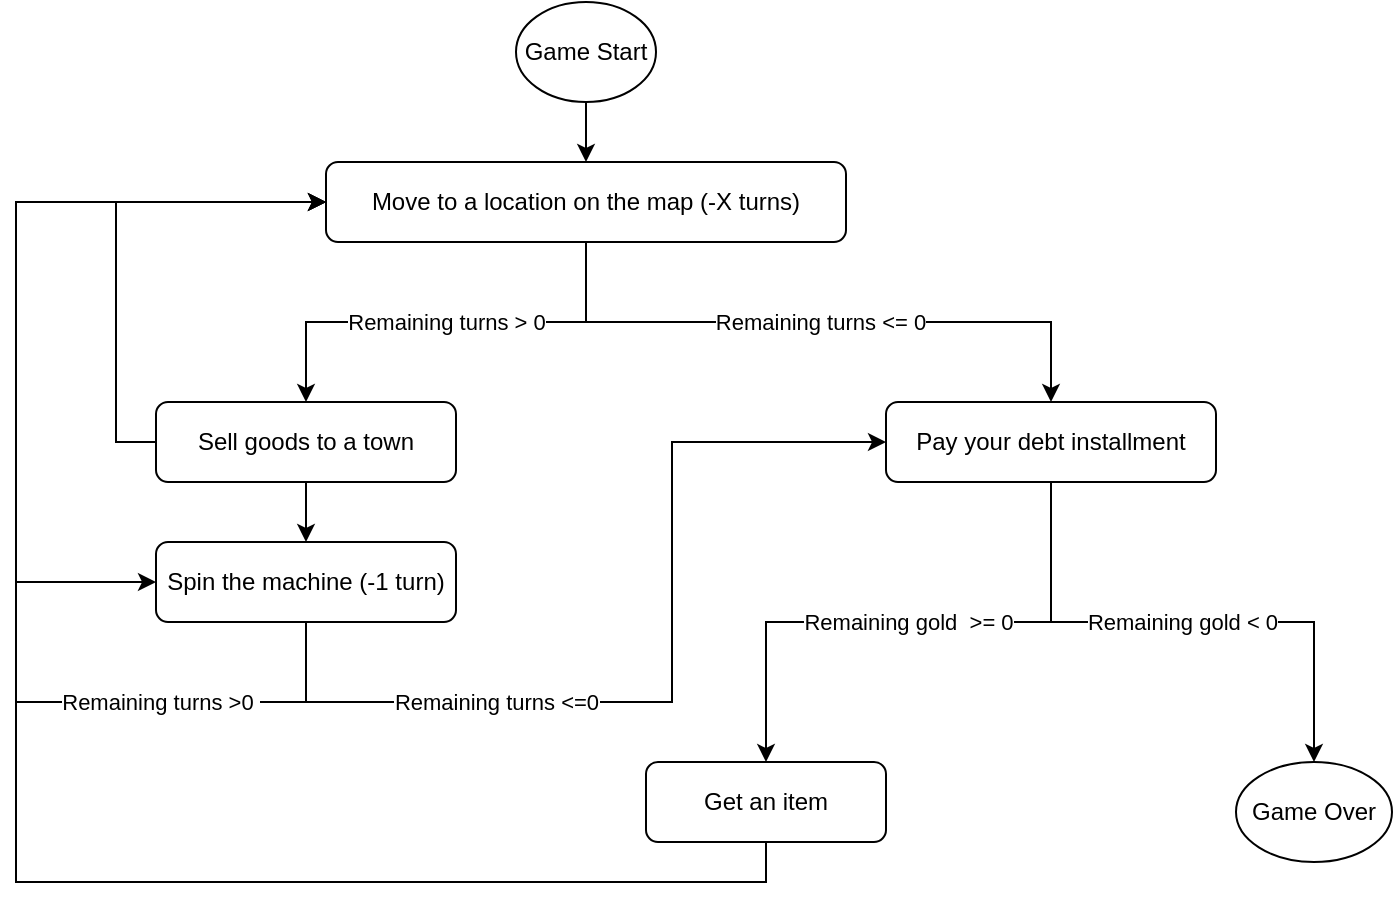 <mxfile version="14.5.8" type="device"><diagram id="C5RBs43oDa-KdzZeNtuy" name="Page-1"><mxGraphModel dx="1185" dy="603" grid="1" gridSize="10" guides="1" tooltips="1" connect="1" arrows="1" fold="1" page="1" pageScale="1" pageWidth="827" pageHeight="1169" math="0" shadow="0"><root><mxCell id="WIyWlLk6GJQsqaUBKTNV-0"/><mxCell id="WIyWlLk6GJQsqaUBKTNV-1" parent="WIyWlLk6GJQsqaUBKTNV-0"/><mxCell id="OmEYhbAZ_-l4mQ16rrid-5" value="Remaining turns &amp;gt; 0" style="edgeStyle=orthogonalEdgeStyle;rounded=0;orthogonalLoop=1;jettySize=auto;html=1;exitX=0.5;exitY=1;exitDx=0;exitDy=0;entryX=0.5;entryY=0;entryDx=0;entryDy=0;" edge="1" parent="WIyWlLk6GJQsqaUBKTNV-1" source="WIyWlLk6GJQsqaUBKTNV-3" target="OmEYhbAZ_-l4mQ16rrid-4"><mxGeometry relative="1" as="geometry"/></mxCell><mxCell id="OmEYhbAZ_-l4mQ16rrid-9" value="Remaining turns &amp;lt;= 0" style="edgeStyle=orthogonalEdgeStyle;rounded=0;orthogonalLoop=1;jettySize=auto;html=1;exitX=0.5;exitY=1;exitDx=0;exitDy=0;entryX=0.5;entryY=0;entryDx=0;entryDy=0;" edge="1" parent="WIyWlLk6GJQsqaUBKTNV-1" source="WIyWlLk6GJQsqaUBKTNV-3" target="OmEYhbAZ_-l4mQ16rrid-7"><mxGeometry relative="1" as="geometry"/></mxCell><mxCell id="WIyWlLk6GJQsqaUBKTNV-3" value="Move to a location on the map (-X turns)" style="rounded=1;whiteSpace=wrap;html=1;fontSize=12;glass=0;strokeWidth=1;shadow=0;" parent="WIyWlLk6GJQsqaUBKTNV-1" vertex="1"><mxGeometry x="275" y="140" width="260" height="40" as="geometry"/></mxCell><mxCell id="OmEYhbAZ_-l4mQ16rrid-2" style="edgeStyle=orthogonalEdgeStyle;rounded=0;orthogonalLoop=1;jettySize=auto;html=1;exitX=0.5;exitY=1;exitDx=0;exitDy=0;entryX=0.5;entryY=0;entryDx=0;entryDy=0;" edge="1" parent="WIyWlLk6GJQsqaUBKTNV-1" source="OmEYhbAZ_-l4mQ16rrid-0" target="WIyWlLk6GJQsqaUBKTNV-3"><mxGeometry relative="1" as="geometry"/></mxCell><mxCell id="OmEYhbAZ_-l4mQ16rrid-0" value="Game Start" style="ellipse;whiteSpace=wrap;html=1;" vertex="1" parent="WIyWlLk6GJQsqaUBKTNV-1"><mxGeometry x="370" y="60" width="70" height="50" as="geometry"/></mxCell><mxCell id="OmEYhbAZ_-l4mQ16rrid-13" style="edgeStyle=orthogonalEdgeStyle;rounded=0;orthogonalLoop=1;jettySize=auto;html=1;exitX=0.5;exitY=1;exitDx=0;exitDy=0;" edge="1" parent="WIyWlLk6GJQsqaUBKTNV-1" source="OmEYhbAZ_-l4mQ16rrid-4" target="OmEYhbAZ_-l4mQ16rrid-12"><mxGeometry relative="1" as="geometry"/></mxCell><mxCell id="OmEYhbAZ_-l4mQ16rrid-33" style="edgeStyle=orthogonalEdgeStyle;rounded=0;orthogonalLoop=1;jettySize=auto;html=1;exitX=0;exitY=0.5;exitDx=0;exitDy=0;entryX=0;entryY=0.5;entryDx=0;entryDy=0;" edge="1" parent="WIyWlLk6GJQsqaUBKTNV-1" source="OmEYhbAZ_-l4mQ16rrid-4" target="WIyWlLk6GJQsqaUBKTNV-3"><mxGeometry relative="1" as="geometry"/></mxCell><mxCell id="OmEYhbAZ_-l4mQ16rrid-4" value="Sell goods to a town" style="rounded=1;whiteSpace=wrap;html=1;fontSize=12;glass=0;strokeWidth=1;shadow=0;" vertex="1" parent="WIyWlLk6GJQsqaUBKTNV-1"><mxGeometry x="190" y="260" width="150" height="40" as="geometry"/></mxCell><mxCell id="OmEYhbAZ_-l4mQ16rrid-30" value="Remaining gold &amp;lt; 0" style="edgeStyle=orthogonalEdgeStyle;rounded=0;orthogonalLoop=1;jettySize=auto;html=1;exitX=0.5;exitY=1;exitDx=0;exitDy=0;entryX=0.5;entryY=0;entryDx=0;entryDy=0;" edge="1" parent="WIyWlLk6GJQsqaUBKTNV-1" source="OmEYhbAZ_-l4mQ16rrid-7" target="OmEYhbAZ_-l4mQ16rrid-25"><mxGeometry x="-0.002" relative="1" as="geometry"><mxPoint as="offset"/></mxGeometry></mxCell><mxCell id="OmEYhbAZ_-l4mQ16rrid-31" value="Remaining gold&amp;nbsp; &amp;gt;= 0" style="edgeStyle=orthogonalEdgeStyle;rounded=0;orthogonalLoop=1;jettySize=auto;html=1;exitX=0.5;exitY=1;exitDx=0;exitDy=0;" edge="1" parent="WIyWlLk6GJQsqaUBKTNV-1" source="OmEYhbAZ_-l4mQ16rrid-7" target="OmEYhbAZ_-l4mQ16rrid-21"><mxGeometry relative="1" as="geometry"/></mxCell><mxCell id="OmEYhbAZ_-l4mQ16rrid-7" value="Pay your debt installment" style="rounded=1;whiteSpace=wrap;html=1;fontSize=12;glass=0;strokeWidth=1;shadow=0;" vertex="1" parent="WIyWlLk6GJQsqaUBKTNV-1"><mxGeometry x="555" y="260" width="165" height="40" as="geometry"/></mxCell><mxCell id="OmEYhbAZ_-l4mQ16rrid-18" value="Remaining turns &amp;lt;=0" style="edgeStyle=orthogonalEdgeStyle;rounded=0;orthogonalLoop=1;jettySize=auto;html=1;exitX=0.5;exitY=1;exitDx=0;exitDy=0;entryX=0;entryY=0.5;entryDx=0;entryDy=0;" edge="1" parent="WIyWlLk6GJQsqaUBKTNV-1" source="OmEYhbAZ_-l4mQ16rrid-12" target="OmEYhbAZ_-l4mQ16rrid-7"><mxGeometry x="-0.413" relative="1" as="geometry"><mxPoint x="265" y="480" as="targetPoint"/><Array as="points"><mxPoint x="265" y="410"/><mxPoint x="448" y="410"/><mxPoint x="448" y="280"/></Array><mxPoint as="offset"/></mxGeometry></mxCell><mxCell id="OmEYhbAZ_-l4mQ16rrid-19" style="edgeStyle=orthogonalEdgeStyle;rounded=0;orthogonalLoop=1;jettySize=auto;html=1;exitX=0.5;exitY=1;exitDx=0;exitDy=0;entryX=0;entryY=0.5;entryDx=0;entryDy=0;" edge="1" parent="WIyWlLk6GJQsqaUBKTNV-1" source="OmEYhbAZ_-l4mQ16rrid-12" target="WIyWlLk6GJQsqaUBKTNV-3"><mxGeometry relative="1" as="geometry"><Array as="points"><mxPoint x="265" y="410"/><mxPoint x="120" y="410"/><mxPoint x="120" y="160"/></Array></mxGeometry></mxCell><mxCell id="OmEYhbAZ_-l4mQ16rrid-12" value="Spin the machine (-1 turn)" style="rounded=1;whiteSpace=wrap;html=1;fontSize=12;glass=0;strokeWidth=1;shadow=0;" vertex="1" parent="WIyWlLk6GJQsqaUBKTNV-1"><mxGeometry x="190" y="330" width="150" height="40" as="geometry"/></mxCell><mxCell id="OmEYhbAZ_-l4mQ16rrid-14" value="Remaining turns &amp;gt;0&amp;nbsp;" style="edgeStyle=orthogonalEdgeStyle;rounded=0;orthogonalLoop=1;jettySize=auto;html=1;exitX=0.5;exitY=1;exitDx=0;exitDy=0;" edge="1" parent="WIyWlLk6GJQsqaUBKTNV-1" source="OmEYhbAZ_-l4mQ16rrid-12"><mxGeometry x="-0.279" relative="1" as="geometry"><mxPoint x="190" y="350" as="targetPoint"/><Array as="points"><mxPoint x="265" y="410"/><mxPoint x="120" y="410"/><mxPoint x="120" y="350"/></Array><mxPoint as="offset"/></mxGeometry></mxCell><mxCell id="OmEYhbAZ_-l4mQ16rrid-32" style="edgeStyle=orthogonalEdgeStyle;rounded=0;orthogonalLoop=1;jettySize=auto;html=1;exitX=0.5;exitY=1;exitDx=0;exitDy=0;entryX=0;entryY=0.5;entryDx=0;entryDy=0;" edge="1" parent="WIyWlLk6GJQsqaUBKTNV-1" source="OmEYhbAZ_-l4mQ16rrid-21" target="WIyWlLk6GJQsqaUBKTNV-3"><mxGeometry relative="1" as="geometry"><Array as="points"><mxPoint x="495" y="500"/><mxPoint x="120" y="500"/><mxPoint x="120" y="160"/></Array></mxGeometry></mxCell><mxCell id="OmEYhbAZ_-l4mQ16rrid-21" value="Get an item" style="rounded=1;whiteSpace=wrap;html=1;fontSize=12;glass=0;strokeWidth=1;shadow=0;" vertex="1" parent="WIyWlLk6GJQsqaUBKTNV-1"><mxGeometry x="435" y="440" width="120" height="40" as="geometry"/></mxCell><mxCell id="OmEYhbAZ_-l4mQ16rrid-25" value="Game Over" style="ellipse;whiteSpace=wrap;html=1;" vertex="1" parent="WIyWlLk6GJQsqaUBKTNV-1"><mxGeometry x="730" y="440" width="78" height="50" as="geometry"/></mxCell></root></mxGraphModel></diagram></mxfile>